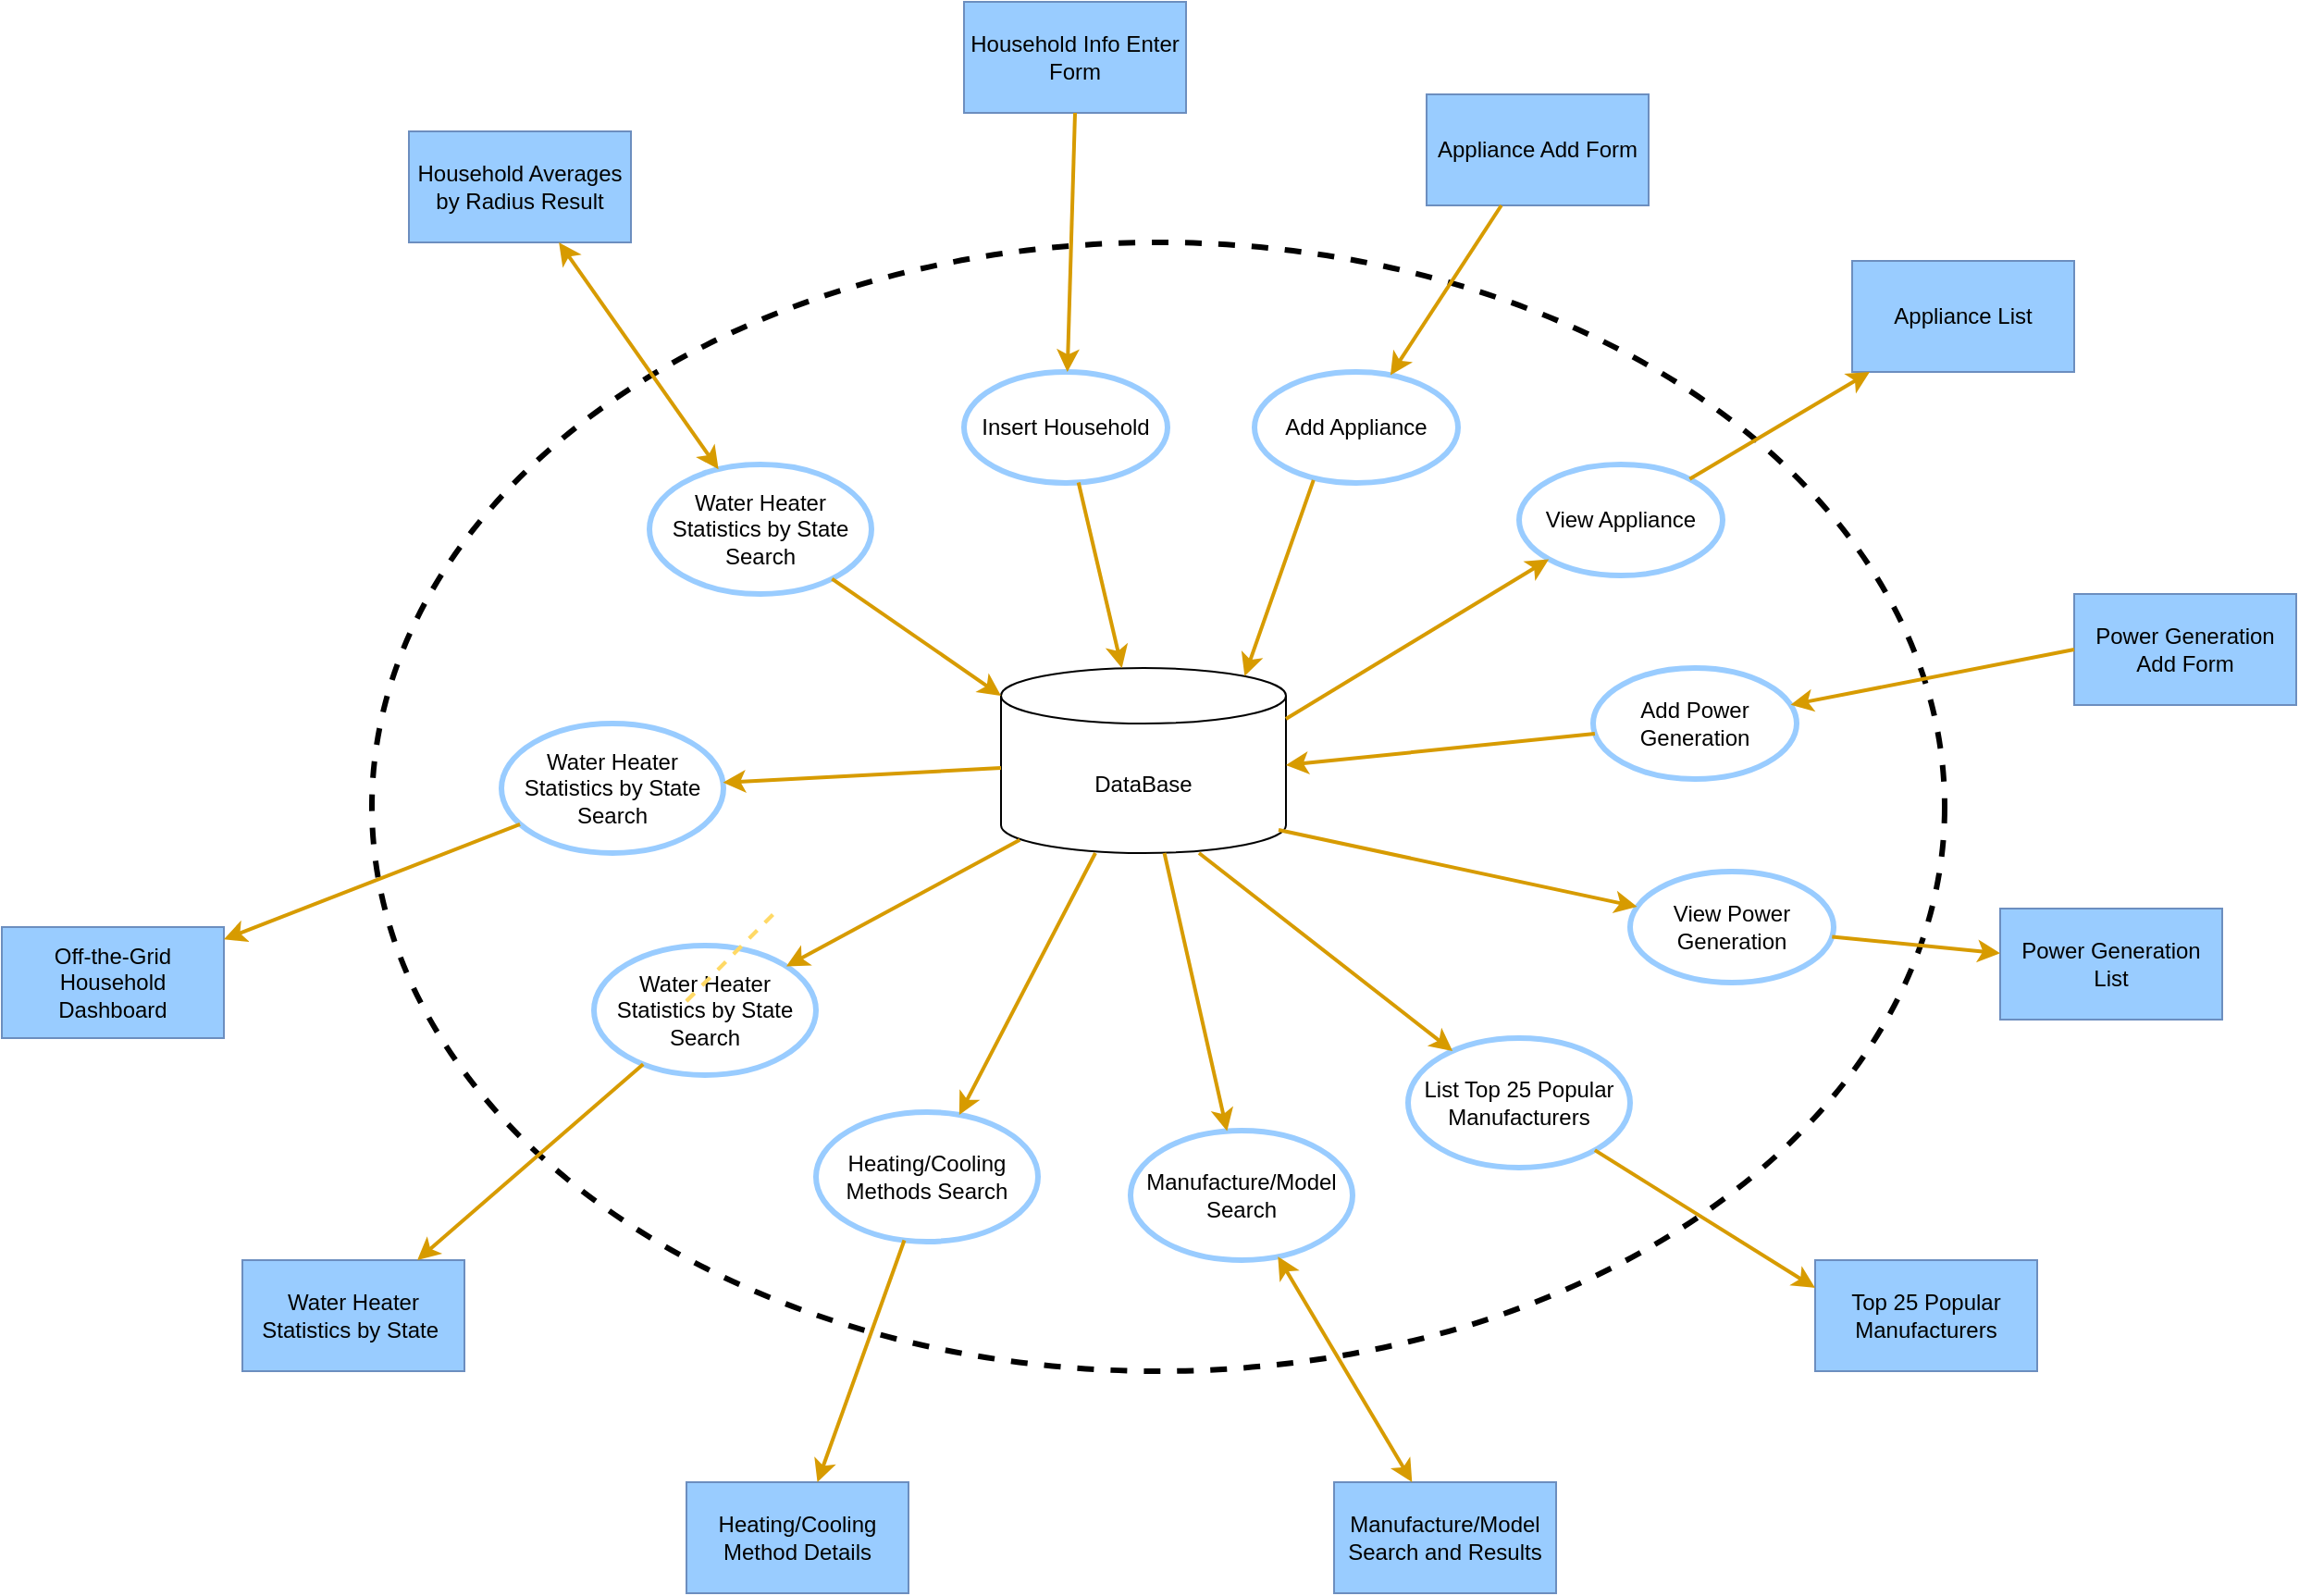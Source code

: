 <mxfile version="20.8.20" type="github">
  <diagram id="C5RBs43oDa-KdzZeNtuy" name="Page-1">
    <mxGraphModel dx="2456" dy="2052" grid="1" gridSize="10" guides="1" tooltips="1" connect="1" arrows="1" fold="1" page="1" pageScale="1" pageWidth="827" pageHeight="1169" math="0" shadow="0">
      <root>
        <mxCell id="WIyWlLk6GJQsqaUBKTNV-0" />
        <mxCell id="WIyWlLk6GJQsqaUBKTNV-1" parent="WIyWlLk6GJQsqaUBKTNV-0" />
        <mxCell id="frL50fu5-paKjQ-43x_j-62" value="" style="ellipse;whiteSpace=wrap;html=1;strokeWidth=3;fillStyle=dots;dashed=1;fillColor=none;" vertex="1" parent="WIyWlLk6GJQsqaUBKTNV-1">
          <mxGeometry x="-80" y="60" width="850" height="610" as="geometry" />
        </mxCell>
        <mxCell id="frL50fu5-paKjQ-43x_j-0" value="DataBase" style="shape=cylinder3;whiteSpace=wrap;html=1;boundedLbl=1;backgroundOutline=1;size=15;" vertex="1" parent="WIyWlLk6GJQsqaUBKTNV-1">
          <mxGeometry x="260" y="290" width="154" height="100" as="geometry" />
        </mxCell>
        <mxCell id="frL50fu5-paKjQ-43x_j-3" value="Household Info Enter Form" style="rounded=0;whiteSpace=wrap;html=1;fillColor=#99CCFF;strokeColor=#6c8ebf;" vertex="1" parent="WIyWlLk6GJQsqaUBKTNV-1">
          <mxGeometry x="240" y="-70" width="120" height="60" as="geometry" />
        </mxCell>
        <mxCell id="frL50fu5-paKjQ-43x_j-4" value="Insert Household" style="ellipse;whiteSpace=wrap;html=1;strokeColor=#99CCFF;strokeWidth=3;" vertex="1" parent="WIyWlLk6GJQsqaUBKTNV-1">
          <mxGeometry x="240" y="130" width="110" height="60" as="geometry" />
        </mxCell>
        <mxCell id="frL50fu5-paKjQ-43x_j-5" value="" style="endArrow=classic;html=1;rounded=0;exitX=0.5;exitY=1;exitDx=0;exitDy=0;fillColor=#ffe6cc;strokeColor=#d79b00;strokeWidth=2;" edge="1" parent="WIyWlLk6GJQsqaUBKTNV-1" source="frL50fu5-paKjQ-43x_j-3" target="frL50fu5-paKjQ-43x_j-4">
          <mxGeometry width="50" height="50" relative="1" as="geometry">
            <mxPoint x="270" y="300" as="sourcePoint" />
            <mxPoint x="320" y="250" as="targetPoint" />
          </mxGeometry>
        </mxCell>
        <mxCell id="frL50fu5-paKjQ-43x_j-7" value="Appliance Add Form" style="rounded=0;whiteSpace=wrap;html=1;fillColor=#99CCFF;strokeColor=#6c8ebf;" vertex="1" parent="WIyWlLk6GJQsqaUBKTNV-1">
          <mxGeometry x="490" y="-20" width="120" height="60" as="geometry" />
        </mxCell>
        <mxCell id="frL50fu5-paKjQ-43x_j-8" value="Add Appliance" style="ellipse;whiteSpace=wrap;html=1;strokeColor=#99CCFF;strokeWidth=3;" vertex="1" parent="WIyWlLk6GJQsqaUBKTNV-1">
          <mxGeometry x="397" y="130" width="110" height="60" as="geometry" />
        </mxCell>
        <mxCell id="frL50fu5-paKjQ-43x_j-9" value="" style="endArrow=classic;html=1;rounded=0;fillColor=#ffe6cc;strokeColor=#d79b00;strokeWidth=2;" edge="1" parent="WIyWlLk6GJQsqaUBKTNV-1" source="frL50fu5-paKjQ-43x_j-7" target="frL50fu5-paKjQ-43x_j-8">
          <mxGeometry width="50" height="50" relative="1" as="geometry">
            <mxPoint x="580" y="140" as="sourcePoint" />
            <mxPoint x="549.5" y="220" as="targetPoint" />
          </mxGeometry>
        </mxCell>
        <mxCell id="frL50fu5-paKjQ-43x_j-11" value="" style="endArrow=classic;html=1;rounded=0;fillColor=#ffe6cc;strokeColor=#d79b00;strokeWidth=2;exitX=0.29;exitY=0.974;exitDx=0;exitDy=0;exitPerimeter=0;entryX=0.855;entryY=0;entryDx=0;entryDy=4.35;entryPerimeter=0;" edge="1" parent="WIyWlLk6GJQsqaUBKTNV-1" source="frL50fu5-paKjQ-43x_j-8" target="frL50fu5-paKjQ-43x_j-0">
          <mxGeometry width="50" height="50" relative="1" as="geometry">
            <mxPoint x="509" y="250" as="sourcePoint" />
            <mxPoint x="490" y="301" as="targetPoint" />
          </mxGeometry>
        </mxCell>
        <mxCell id="frL50fu5-paKjQ-43x_j-12" value="Appliance List" style="rounded=0;whiteSpace=wrap;html=1;fillColor=#99CCFF;strokeColor=#6c8ebf;" vertex="1" parent="WIyWlLk6GJQsqaUBKTNV-1">
          <mxGeometry x="720" y="70" width="120" height="60" as="geometry" />
        </mxCell>
        <mxCell id="frL50fu5-paKjQ-43x_j-13" value="View Appliance" style="ellipse;whiteSpace=wrap;html=1;strokeColor=#99CCFF;strokeWidth=3;" vertex="1" parent="WIyWlLk6GJQsqaUBKTNV-1">
          <mxGeometry x="540" y="180" width="110" height="60" as="geometry" />
        </mxCell>
        <mxCell id="frL50fu5-paKjQ-43x_j-14" value="" style="endArrow=classic;html=1;rounded=0;fillColor=#ffe6cc;strokeColor=#d79b00;strokeWidth=2;entryX=0;entryY=1;entryDx=0;entryDy=0;exitX=1;exitY=0;exitDx=0;exitDy=27.5;exitPerimeter=0;" edge="1" parent="WIyWlLk6GJQsqaUBKTNV-1" source="frL50fu5-paKjQ-43x_j-0" target="frL50fu5-paKjQ-43x_j-13">
          <mxGeometry width="50" height="50" relative="1" as="geometry">
            <mxPoint x="420" y="340" as="sourcePoint" />
            <mxPoint x="440" y="417" as="targetPoint" />
          </mxGeometry>
        </mxCell>
        <mxCell id="frL50fu5-paKjQ-43x_j-16" value="" style="endArrow=classic;html=1;rounded=0;fillColor=#ffe6cc;strokeColor=#d79b00;strokeWidth=2;" edge="1" parent="WIyWlLk6GJQsqaUBKTNV-1" source="frL50fu5-paKjQ-43x_j-13" target="frL50fu5-paKjQ-43x_j-12">
          <mxGeometry width="50" height="50" relative="1" as="geometry">
            <mxPoint x="630" y="260" as="sourcePoint" />
            <mxPoint x="760" y="210" as="targetPoint" />
          </mxGeometry>
        </mxCell>
        <mxCell id="frL50fu5-paKjQ-43x_j-17" value="Power Generation Add Form" style="rounded=0;whiteSpace=wrap;html=1;fillColor=#99CCFF;strokeColor=#6c8ebf;" vertex="1" parent="WIyWlLk6GJQsqaUBKTNV-1">
          <mxGeometry x="840" y="250" width="120" height="60" as="geometry" />
        </mxCell>
        <mxCell id="frL50fu5-paKjQ-43x_j-18" value="Add Power Generation" style="ellipse;whiteSpace=wrap;html=1;strokeColor=#99CCFF;strokeWidth=3;" vertex="1" parent="WIyWlLk6GJQsqaUBKTNV-1">
          <mxGeometry x="580" y="290" width="110" height="60" as="geometry" />
        </mxCell>
        <mxCell id="frL50fu5-paKjQ-43x_j-21" value="" style="endArrow=classic;html=1;rounded=0;fillColor=#ffe6cc;strokeColor=#d79b00;strokeWidth=2;exitX=0;exitY=0.5;exitDx=0;exitDy=0;" edge="1" parent="WIyWlLk6GJQsqaUBKTNV-1" source="frL50fu5-paKjQ-43x_j-17" target="frL50fu5-paKjQ-43x_j-18">
          <mxGeometry width="50" height="50" relative="1" as="geometry">
            <mxPoint x="730" y="350" as="sourcePoint" />
            <mxPoint x="705" y="401" as="targetPoint" />
          </mxGeometry>
        </mxCell>
        <mxCell id="frL50fu5-paKjQ-43x_j-22" value="" style="endArrow=classic;html=1;rounded=0;fillColor=#ffe6cc;strokeColor=#d79b00;strokeWidth=2;entryX=1;entryY=0;entryDx=0;entryDy=52.5;entryPerimeter=0;" edge="1" parent="WIyWlLk6GJQsqaUBKTNV-1" source="frL50fu5-paKjQ-43x_j-18" target="frL50fu5-paKjQ-43x_j-0">
          <mxGeometry width="50" height="50" relative="1" as="geometry">
            <mxPoint x="550" y="380" as="sourcePoint" />
            <mxPoint x="490" y="402" as="targetPoint" />
          </mxGeometry>
        </mxCell>
        <mxCell id="frL50fu5-paKjQ-43x_j-24" value="" style="endArrow=classic;html=1;rounded=0;fillColor=#ffe6cc;strokeColor=#d79b00;strokeWidth=2;" edge="1" parent="WIyWlLk6GJQsqaUBKTNV-1" source="frL50fu5-paKjQ-43x_j-4" target="frL50fu5-paKjQ-43x_j-0">
          <mxGeometry width="50" height="50" relative="1" as="geometry">
            <mxPoint x="360" y="260" as="sourcePoint" />
            <mxPoint x="240" y="266" as="targetPoint" />
          </mxGeometry>
        </mxCell>
        <mxCell id="frL50fu5-paKjQ-43x_j-25" value="Power Generation List" style="rounded=0;whiteSpace=wrap;html=1;fillColor=#99CCFF;strokeColor=#6c8ebf;" vertex="1" parent="WIyWlLk6GJQsqaUBKTNV-1">
          <mxGeometry x="800" y="420" width="120" height="60" as="geometry" />
        </mxCell>
        <mxCell id="frL50fu5-paKjQ-43x_j-26" value="View Power Generation" style="ellipse;whiteSpace=wrap;html=1;strokeColor=#99CCFF;strokeWidth=3;" vertex="1" parent="WIyWlLk6GJQsqaUBKTNV-1">
          <mxGeometry x="600" y="400" width="110" height="60" as="geometry" />
        </mxCell>
        <mxCell id="frL50fu5-paKjQ-43x_j-27" value="" style="endArrow=classic;html=1;rounded=0;fillColor=#ffe6cc;strokeColor=#d79b00;strokeWidth=2;exitX=0.974;exitY=0.875;exitDx=0;exitDy=0;exitPerimeter=0;" edge="1" parent="WIyWlLk6GJQsqaUBKTNV-1" target="frL50fu5-paKjQ-43x_j-26" source="frL50fu5-paKjQ-43x_j-0">
          <mxGeometry width="50" height="50" relative="1" as="geometry">
            <mxPoint x="500" y="598" as="sourcePoint" />
            <mxPoint x="526" y="677" as="targetPoint" />
          </mxGeometry>
        </mxCell>
        <mxCell id="frL50fu5-paKjQ-43x_j-28" value="" style="endArrow=classic;html=1;rounded=0;fillColor=#ffe6cc;strokeColor=#d79b00;strokeWidth=2;" edge="1" parent="WIyWlLk6GJQsqaUBKTNV-1" source="frL50fu5-paKjQ-43x_j-26" target="frL50fu5-paKjQ-43x_j-25">
          <mxGeometry width="50" height="50" relative="1" as="geometry">
            <mxPoint x="716" y="520" as="sourcePoint" />
            <mxPoint x="846" y="470" as="targetPoint" />
          </mxGeometry>
        </mxCell>
        <mxCell id="frL50fu5-paKjQ-43x_j-29" value="List Top 25 Popular Manufacturers" style="ellipse;whiteSpace=wrap;html=1;strokeColor=#99CCFF;strokeWidth=3;" vertex="1" parent="WIyWlLk6GJQsqaUBKTNV-1">
          <mxGeometry x="480" y="490" width="120" height="70" as="geometry" />
        </mxCell>
        <mxCell id="frL50fu5-paKjQ-43x_j-30" value="Top 25 Popular Manufacturers" style="rounded=0;whiteSpace=wrap;html=1;fillColor=#99CCFF;strokeColor=#6c8ebf;" vertex="1" parent="WIyWlLk6GJQsqaUBKTNV-1">
          <mxGeometry x="700" y="610" width="120" height="60" as="geometry" />
        </mxCell>
        <mxCell id="frL50fu5-paKjQ-43x_j-31" value="" style="endArrow=classic;html=1;rounded=0;fillColor=#ffe6cc;strokeColor=#d79b00;strokeWidth=2;exitX=0.974;exitY=0.875;exitDx=0;exitDy=0;exitPerimeter=0;" edge="1" parent="WIyWlLk6GJQsqaUBKTNV-1" target="frL50fu5-paKjQ-43x_j-29">
          <mxGeometry width="50" height="50" relative="1" as="geometry">
            <mxPoint x="367" y="390" as="sourcePoint" />
            <mxPoint x="500" y="451" as="targetPoint" />
          </mxGeometry>
        </mxCell>
        <mxCell id="frL50fu5-paKjQ-43x_j-32" value="" style="endArrow=classic;html=1;rounded=0;fillColor=#ffe6cc;strokeColor=#d79b00;strokeWidth=2;entryX=0;entryY=0.25;entryDx=0;entryDy=0;" edge="1" parent="WIyWlLk6GJQsqaUBKTNV-1" source="frL50fu5-paKjQ-43x_j-29" target="frL50fu5-paKjQ-43x_j-30">
          <mxGeometry width="50" height="50" relative="1" as="geometry">
            <mxPoint x="450" y="534" as="sourcePoint" />
            <mxPoint x="505" y="636" as="targetPoint" />
          </mxGeometry>
        </mxCell>
        <mxCell id="frL50fu5-paKjQ-43x_j-35" value="Manufacture/Model Search and Results" style="rounded=0;whiteSpace=wrap;html=1;fillColor=#99CCFF;strokeColor=#6c8ebf;" vertex="1" parent="WIyWlLk6GJQsqaUBKTNV-1">
          <mxGeometry x="440" y="730" width="120" height="60" as="geometry" />
        </mxCell>
        <mxCell id="frL50fu5-paKjQ-43x_j-36" value="Manufacture/Model Search" style="ellipse;whiteSpace=wrap;html=1;strokeColor=#99CCFF;strokeWidth=3;" vertex="1" parent="WIyWlLk6GJQsqaUBKTNV-1">
          <mxGeometry x="330" y="540" width="120" height="70" as="geometry" />
        </mxCell>
        <mxCell id="frL50fu5-paKjQ-43x_j-37" value="" style="endArrow=classic;html=1;rounded=0;fillColor=#ffe6cc;strokeColor=#d79b00;strokeWidth=2;" edge="1" parent="WIyWlLk6GJQsqaUBKTNV-1" source="frL50fu5-paKjQ-43x_j-0" target="frL50fu5-paKjQ-43x_j-36">
          <mxGeometry width="50" height="50" relative="1" as="geometry">
            <mxPoint x="150" y="380" as="sourcePoint" />
            <mxPoint x="221" y="483" as="targetPoint" />
          </mxGeometry>
        </mxCell>
        <mxCell id="frL50fu5-paKjQ-43x_j-38" value="" style="endArrow=classic;startArrow=classic;html=1;rounded=0;strokeWidth=2;strokeColor=#d79b00;fillColor=#ffe6cc;" edge="1" parent="WIyWlLk6GJQsqaUBKTNV-1" source="frL50fu5-paKjQ-43x_j-35" target="frL50fu5-paKjQ-43x_j-36">
          <mxGeometry width="50" height="50" relative="1" as="geometry">
            <mxPoint x="180" y="630" as="sourcePoint" />
            <mxPoint x="230" y="580" as="targetPoint" />
          </mxGeometry>
        </mxCell>
        <mxCell id="frL50fu5-paKjQ-43x_j-39" value="Heating/Cooling Method Details" style="rounded=0;whiteSpace=wrap;html=1;fillColor=#99CCFF;strokeColor=#6c8ebf;" vertex="1" parent="WIyWlLk6GJQsqaUBKTNV-1">
          <mxGeometry x="90" y="730" width="120" height="60" as="geometry" />
        </mxCell>
        <mxCell id="frL50fu5-paKjQ-43x_j-40" value="Heating/Cooling Methods Search" style="ellipse;whiteSpace=wrap;html=1;strokeColor=#99CCFF;strokeWidth=3;" vertex="1" parent="WIyWlLk6GJQsqaUBKTNV-1">
          <mxGeometry x="160" y="530" width="120" height="70" as="geometry" />
        </mxCell>
        <mxCell id="frL50fu5-paKjQ-43x_j-41" value="" style="endArrow=classic;html=1;rounded=0;fillColor=#ffe6cc;strokeColor=#d79b00;strokeWidth=2;" edge="1" parent="WIyWlLk6GJQsqaUBKTNV-1" source="frL50fu5-paKjQ-43x_j-0" target="frL50fu5-paKjQ-43x_j-40">
          <mxGeometry width="50" height="50" relative="1" as="geometry">
            <mxPoint x="165" y="390" as="sourcePoint" />
            <mxPoint x="150" y="480" as="targetPoint" />
          </mxGeometry>
        </mxCell>
        <mxCell id="frL50fu5-paKjQ-43x_j-42" value="" style="endArrow=classic;html=1;rounded=0;fillColor=#ffe6cc;strokeColor=#d79b00;strokeWidth=2;" edge="1" parent="WIyWlLk6GJQsqaUBKTNV-1" source="frL50fu5-paKjQ-43x_j-40" target="frL50fu5-paKjQ-43x_j-39">
          <mxGeometry width="50" height="50" relative="1" as="geometry">
            <mxPoint x="169.5" y="500" as="sourcePoint" />
            <mxPoint x="70.5" y="577" as="targetPoint" />
          </mxGeometry>
        </mxCell>
        <mxCell id="frL50fu5-paKjQ-43x_j-43" value="Water Heater Statistics by State&amp;nbsp;" style="rounded=0;whiteSpace=wrap;html=1;fillColor=#99CCFF;strokeColor=#6c8ebf;" vertex="1" parent="WIyWlLk6GJQsqaUBKTNV-1">
          <mxGeometry x="-150" y="610" width="120" height="60" as="geometry" />
        </mxCell>
        <mxCell id="frL50fu5-paKjQ-43x_j-45" value="Water Heater Statistics by State Search" style="ellipse;whiteSpace=wrap;html=1;strokeColor=#99CCFF;strokeWidth=3;" vertex="1" parent="WIyWlLk6GJQsqaUBKTNV-1">
          <mxGeometry x="40" y="440" width="120" height="70" as="geometry" />
        </mxCell>
        <mxCell id="frL50fu5-paKjQ-43x_j-46" value="" style="endArrow=classic;html=1;rounded=0;fillColor=#ffe6cc;strokeColor=#d79b00;strokeWidth=2;exitX=0.066;exitY=0.929;exitDx=0;exitDy=0;exitPerimeter=0;" edge="1" parent="WIyWlLk6GJQsqaUBKTNV-1" source="frL50fu5-paKjQ-43x_j-0" target="frL50fu5-paKjQ-43x_j-45">
          <mxGeometry width="50" height="50" relative="1" as="geometry">
            <mxPoint x="230" y="340" as="sourcePoint" />
            <mxPoint x="130" y="390" as="targetPoint" />
          </mxGeometry>
        </mxCell>
        <mxCell id="frL50fu5-paKjQ-43x_j-49" value="" style="endArrow=classic;html=1;rounded=0;fillColor=#ffe6cc;strokeColor=#d79b00;strokeWidth=2;" edge="1" parent="WIyWlLk6GJQsqaUBKTNV-1" source="frL50fu5-paKjQ-43x_j-45" target="frL50fu5-paKjQ-43x_j-43">
          <mxGeometry width="50" height="50" relative="1" as="geometry">
            <mxPoint x="30" y="315" as="sourcePoint" />
            <mxPoint x="-50" y="335" as="targetPoint" />
          </mxGeometry>
        </mxCell>
        <mxCell id="frL50fu5-paKjQ-43x_j-50" value="Off-the-Grid Household Dashboard" style="rounded=0;whiteSpace=wrap;html=1;fillColor=#99CCFF;strokeColor=#6c8ebf;" vertex="1" parent="WIyWlLk6GJQsqaUBKTNV-1">
          <mxGeometry x="-280" y="430" width="120" height="60" as="geometry" />
        </mxCell>
        <mxCell id="frL50fu5-paKjQ-43x_j-51" value="Water Heater Statistics by State Search" style="ellipse;whiteSpace=wrap;html=1;strokeColor=#99CCFF;strokeWidth=3;" vertex="1" parent="WIyWlLk6GJQsqaUBKTNV-1">
          <mxGeometry x="-10" y="320" width="120" height="70" as="geometry" />
        </mxCell>
        <mxCell id="frL50fu5-paKjQ-43x_j-52" value="" style="endArrow=classic;html=1;rounded=0;fillColor=#ffe6cc;strokeColor=#d79b00;strokeWidth=2;" edge="1" parent="WIyWlLk6GJQsqaUBKTNV-1" source="frL50fu5-paKjQ-43x_j-0" target="frL50fu5-paKjQ-43x_j-51">
          <mxGeometry width="50" height="50" relative="1" as="geometry">
            <mxPoint x="236" y="322" as="sourcePoint" />
            <mxPoint x="110" y="390" as="targetPoint" />
          </mxGeometry>
        </mxCell>
        <mxCell id="frL50fu5-paKjQ-43x_j-53" value="" style="endArrow=classic;html=1;rounded=0;fillColor=#ffe6cc;strokeColor=#d79b00;strokeWidth=2;" edge="1" parent="WIyWlLk6GJQsqaUBKTNV-1" source="frL50fu5-paKjQ-43x_j-51" target="frL50fu5-paKjQ-43x_j-50">
          <mxGeometry width="50" height="50" relative="1" as="geometry">
            <mxPoint x="66" y="322" as="sourcePoint" />
            <mxPoint x="-60" y="390" as="targetPoint" />
          </mxGeometry>
        </mxCell>
        <mxCell id="frL50fu5-paKjQ-43x_j-54" value="Household Averages by Radius Result" style="rounded=0;whiteSpace=wrap;html=1;fillColor=#99CCFF;strokeColor=#6c8ebf;" vertex="1" parent="WIyWlLk6GJQsqaUBKTNV-1">
          <mxGeometry x="-60" width="120" height="60" as="geometry" />
        </mxCell>
        <mxCell id="frL50fu5-paKjQ-43x_j-55" value="Water Heater Statistics by State Search" style="ellipse;whiteSpace=wrap;html=1;strokeColor=#99CCFF;strokeWidth=3;" vertex="1" parent="WIyWlLk6GJQsqaUBKTNV-1">
          <mxGeometry x="70" y="180" width="120" height="70" as="geometry" />
        </mxCell>
        <mxCell id="frL50fu5-paKjQ-43x_j-56" value="" style="endArrow=classic;startArrow=classic;html=1;rounded=0;strokeWidth=2;strokeColor=#d79b00;fillColor=#ffe6cc;" edge="1" parent="WIyWlLk6GJQsqaUBKTNV-1" source="frL50fu5-paKjQ-43x_j-55" target="frL50fu5-paKjQ-43x_j-54">
          <mxGeometry width="50" height="50" relative="1" as="geometry">
            <mxPoint x="30" y="190" as="sourcePoint" />
            <mxPoint x="-84" y="130" as="targetPoint" />
          </mxGeometry>
        </mxCell>
        <mxCell id="frL50fu5-paKjQ-43x_j-57" value="" style="endArrow=classic;html=1;rounded=0;fillColor=#ffe6cc;strokeColor=#d79b00;strokeWidth=2;entryX=0;entryY=0;entryDx=0;entryDy=15;entryPerimeter=0;" edge="1" parent="WIyWlLk6GJQsqaUBKTNV-1" source="frL50fu5-paKjQ-43x_j-55" target="frL50fu5-paKjQ-43x_j-0">
          <mxGeometry width="50" height="50" relative="1" as="geometry">
            <mxPoint x="140" y="220" as="sourcePoint" />
            <mxPoint x="143" y="310" as="targetPoint" />
          </mxGeometry>
        </mxCell>
        <mxCell id="frL50fu5-paKjQ-43x_j-58" value="" style="endArrow=none;dashed=1;html=1;rounded=0;strokeColor=#FFD966;strokeWidth=2;" edge="1" parent="WIyWlLk6GJQsqaUBKTNV-1">
          <mxGeometry width="50" height="50" relative="1" as="geometry">
            <mxPoint x="90" y="470" as="sourcePoint" />
            <mxPoint x="140" y="420" as="targetPoint" />
          </mxGeometry>
        </mxCell>
        <mxCell id="frL50fu5-paKjQ-43x_j-59" value="" style="endArrow=none;dashed=1;html=1;rounded=0;strokeColor=#FFD966;strokeWidth=2;" edge="1" parent="WIyWlLk6GJQsqaUBKTNV-1">
          <mxGeometry width="50" height="50" relative="1" as="geometry">
            <mxPoint x="90" y="470" as="sourcePoint" />
            <mxPoint x="140" y="420" as="targetPoint" />
          </mxGeometry>
        </mxCell>
      </root>
    </mxGraphModel>
  </diagram>
</mxfile>
